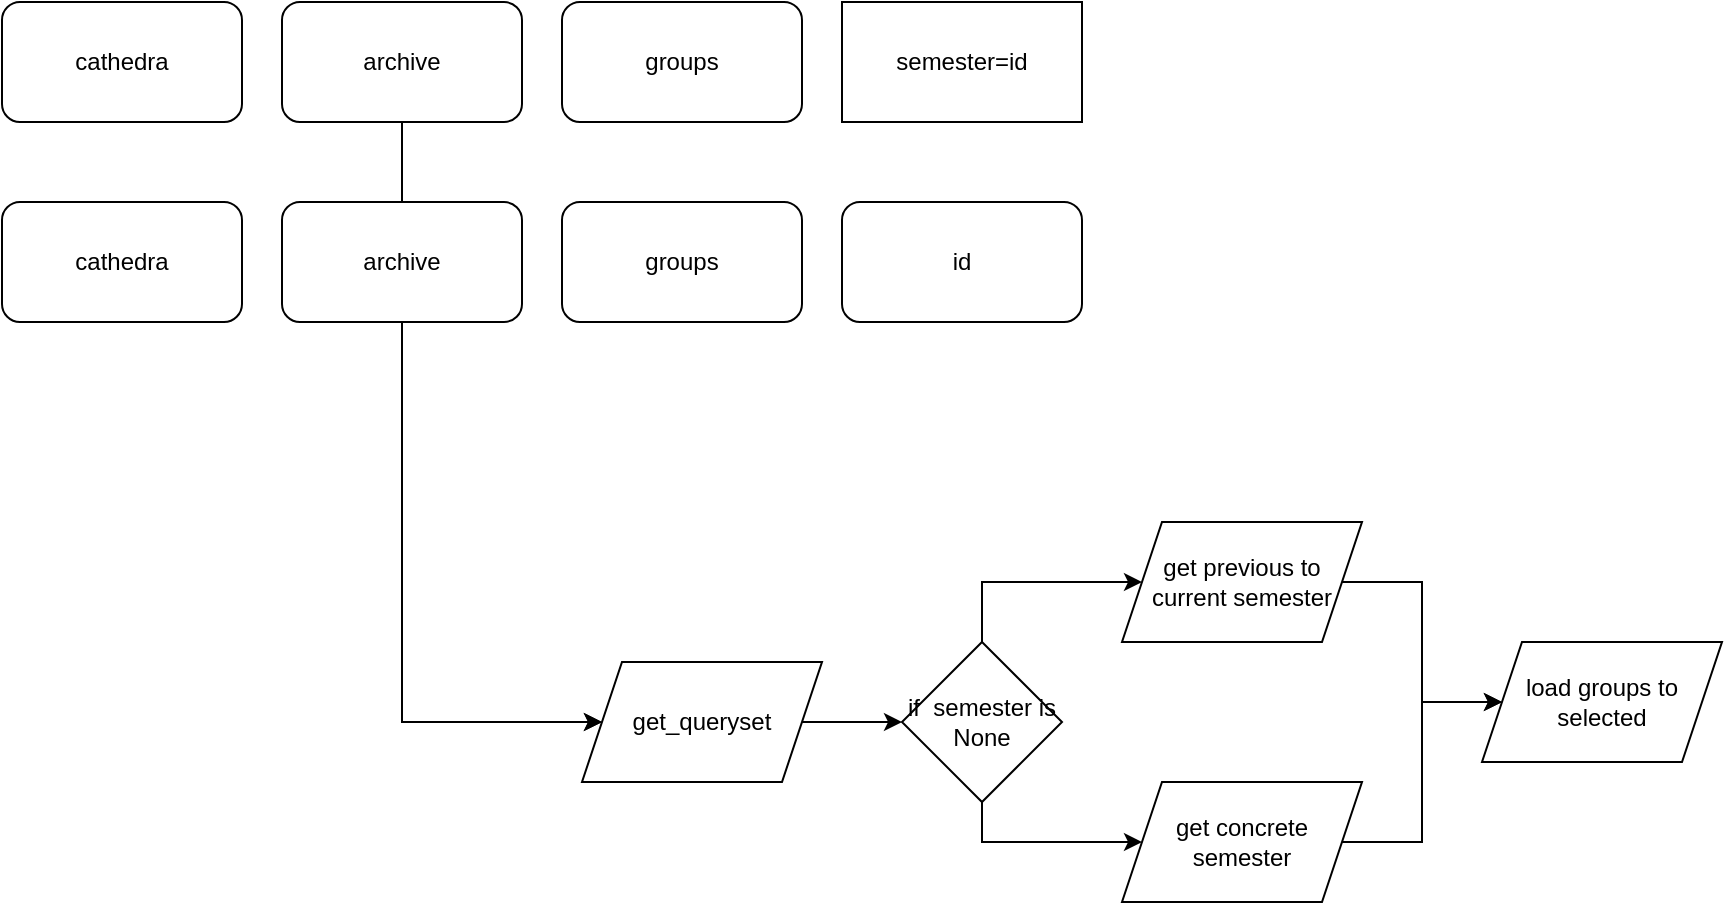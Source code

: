 <mxfile version="15.0.6" type="device"><diagram id="BnJN1kY81SEvF71QFx37" name="Page-1"><mxGraphModel dx="1422" dy="762" grid="1" gridSize="10" guides="1" tooltips="1" connect="1" arrows="1" fold="1" page="1" pageScale="1" pageWidth="827" pageHeight="1169" math="0" shadow="0"><root><mxCell id="0"/><mxCell id="1" parent="0"/><mxCell id="asAbF9lDgFcFASvmY_bW-1" value="cathedra" style="rounded=1;whiteSpace=wrap;html=1;" vertex="1" parent="1"><mxGeometry x="90" y="180" width="120" height="60" as="geometry"/></mxCell><mxCell id="asAbF9lDgFcFASvmY_bW-20" style="edgeStyle=orthogonalEdgeStyle;rounded=0;orthogonalLoop=1;jettySize=auto;html=1;entryX=0;entryY=0.5;entryDx=0;entryDy=0;" edge="1" parent="1" source="asAbF9lDgFcFASvmY_bW-2" target="asAbF9lDgFcFASvmY_bW-8"><mxGeometry relative="1" as="geometry"><Array as="points"><mxPoint x="290" y="540"/></Array></mxGeometry></mxCell><mxCell id="asAbF9lDgFcFASvmY_bW-2" value="archive" style="rounded=1;whiteSpace=wrap;html=1;" vertex="1" parent="1"><mxGeometry x="230" y="180" width="120" height="60" as="geometry"/></mxCell><mxCell id="asAbF9lDgFcFASvmY_bW-3" value="groups" style="rounded=1;whiteSpace=wrap;html=1;" vertex="1" parent="1"><mxGeometry x="370" y="180" width="120" height="60" as="geometry"/></mxCell><mxCell id="asAbF9lDgFcFASvmY_bW-4" value="&lt;span&gt;groups&lt;/span&gt;" style="rounded=1;whiteSpace=wrap;html=1;" vertex="1" parent="1"><mxGeometry x="370" y="280" width="120" height="60" as="geometry"/></mxCell><mxCell id="asAbF9lDgFcFASvmY_bW-5" value="id" style="rounded=1;whiteSpace=wrap;html=1;" vertex="1" parent="1"><mxGeometry x="510" y="280" width="120" height="60" as="geometry"/></mxCell><mxCell id="asAbF9lDgFcFASvmY_bW-6" value="cathedra" style="rounded=1;whiteSpace=wrap;html=1;" vertex="1" parent="1"><mxGeometry x="90" y="280" width="120" height="60" as="geometry"/></mxCell><mxCell id="asAbF9lDgFcFASvmY_bW-9" style="edgeStyle=orthogonalEdgeStyle;rounded=0;orthogonalLoop=1;jettySize=auto;html=1;" edge="1" parent="1" source="asAbF9lDgFcFASvmY_bW-7" target="asAbF9lDgFcFASvmY_bW-8"><mxGeometry relative="1" as="geometry"><Array as="points"><mxPoint x="290" y="540"/></Array></mxGeometry></mxCell><mxCell id="asAbF9lDgFcFASvmY_bW-7" value="archive" style="rounded=1;whiteSpace=wrap;html=1;" vertex="1" parent="1"><mxGeometry x="230" y="280" width="120" height="60" as="geometry"/></mxCell><mxCell id="asAbF9lDgFcFASvmY_bW-15" style="edgeStyle=orthogonalEdgeStyle;rounded=0;orthogonalLoop=1;jettySize=auto;html=1;" edge="1" parent="1" source="asAbF9lDgFcFASvmY_bW-8" target="asAbF9lDgFcFASvmY_bW-10"><mxGeometry relative="1" as="geometry"/></mxCell><mxCell id="asAbF9lDgFcFASvmY_bW-8" value="get_queryset" style="shape=parallelogram;perimeter=parallelogramPerimeter;whiteSpace=wrap;html=1;fixedSize=1;" vertex="1" parent="1"><mxGeometry x="380" y="510" width="120" height="60" as="geometry"/></mxCell><mxCell id="asAbF9lDgFcFASvmY_bW-16" style="edgeStyle=orthogonalEdgeStyle;rounded=0;orthogonalLoop=1;jettySize=auto;html=1;exitX=0.5;exitY=0;exitDx=0;exitDy=0;" edge="1" parent="1" source="asAbF9lDgFcFASvmY_bW-10" target="asAbF9lDgFcFASvmY_bW-12"><mxGeometry relative="1" as="geometry"/></mxCell><mxCell id="asAbF9lDgFcFASvmY_bW-17" style="edgeStyle=orthogonalEdgeStyle;rounded=0;orthogonalLoop=1;jettySize=auto;html=1;exitX=0.5;exitY=1;exitDx=0;exitDy=0;" edge="1" parent="1" source="asAbF9lDgFcFASvmY_bW-10" target="asAbF9lDgFcFASvmY_bW-13"><mxGeometry relative="1" as="geometry"/></mxCell><mxCell id="asAbF9lDgFcFASvmY_bW-10" value="if&amp;nbsp; semester is None" style="rhombus;whiteSpace=wrap;html=1;" vertex="1" parent="1"><mxGeometry x="540" y="500" width="80" height="80" as="geometry"/></mxCell><mxCell id="asAbF9lDgFcFASvmY_bW-11" value="semester=id" style="rounded=0;whiteSpace=wrap;html=1;" vertex="1" parent="1"><mxGeometry x="510" y="180" width="120" height="60" as="geometry"/></mxCell><mxCell id="asAbF9lDgFcFASvmY_bW-19" style="edgeStyle=orthogonalEdgeStyle;rounded=0;orthogonalLoop=1;jettySize=auto;html=1;" edge="1" parent="1" source="asAbF9lDgFcFASvmY_bW-12" target="asAbF9lDgFcFASvmY_bW-14"><mxGeometry relative="1" as="geometry"/></mxCell><mxCell id="asAbF9lDgFcFASvmY_bW-12" value="get previous to current semester" style="shape=parallelogram;perimeter=parallelogramPerimeter;whiteSpace=wrap;html=1;fixedSize=1;" vertex="1" parent="1"><mxGeometry x="650" y="440" width="120" height="60" as="geometry"/></mxCell><mxCell id="asAbF9lDgFcFASvmY_bW-18" style="edgeStyle=orthogonalEdgeStyle;rounded=0;orthogonalLoop=1;jettySize=auto;html=1;" edge="1" parent="1" source="asAbF9lDgFcFASvmY_bW-13" target="asAbF9lDgFcFASvmY_bW-14"><mxGeometry relative="1" as="geometry"><Array as="points"><mxPoint x="800" y="600"/><mxPoint x="800" y="530"/></Array></mxGeometry></mxCell><mxCell id="asAbF9lDgFcFASvmY_bW-13" value="get concrete semester" style="shape=parallelogram;perimeter=parallelogramPerimeter;whiteSpace=wrap;html=1;fixedSize=1;" vertex="1" parent="1"><mxGeometry x="650" y="570" width="120" height="60" as="geometry"/></mxCell><mxCell id="asAbF9lDgFcFASvmY_bW-14" value="load groups to selected" style="shape=parallelogram;perimeter=parallelogramPerimeter;whiteSpace=wrap;html=1;fixedSize=1;" vertex="1" parent="1"><mxGeometry x="830" y="500" width="120" height="60" as="geometry"/></mxCell></root></mxGraphModel></diagram></mxfile>